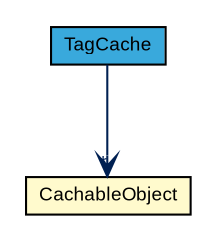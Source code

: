 #!/usr/local/bin/dot
#
# Class diagram 
# Generated by UMLGraph version R5_7_2-3-gee82a7 (http://www.umlgraph.org/)
#

digraph G {
	edge [fontname="arial",fontsize=10,labelfontname="arial",labelfontsize=10];
	node [fontname="arial",fontsize=10,shape=plaintext];
	nodesep=0.25;
	ranksep=0.5;
	// com.st.st25sdk.TagCache
	c37788 [label=<<table title="com.st.st25sdk.TagCache" border="0" cellborder="1" cellspacing="0" cellpadding="2" port="p" bgcolor="#39a9dc" href="./TagCache.html">
		<tr><td><table border="0" cellspacing="0" cellpadding="1">
<tr><td align="center" balign="center"> TagCache </td></tr>
		</table></td></tr>
		</table>>, URL="./TagCache.html", fontname="arial", fontcolor="black", fontsize=9.0];
	// com.st.st25sdk.TagCache.CachableObject
	c37789 [label=<<table title="com.st.st25sdk.TagCache.CachableObject" border="0" cellborder="1" cellspacing="0" cellpadding="2" port="p" bgcolor="lemonChiffon" href="./TagCache.CachableObject.html">
		<tr><td><table border="0" cellspacing="0" cellpadding="1">
<tr><td align="center" balign="center"> CachableObject </td></tr>
		</table></td></tr>
		</table>>, URL="./TagCache.CachableObject.html", fontname="arial", fontcolor="black", fontsize=9.0];
	// com.st.st25sdk.TagCache NAVASSOC com.st.st25sdk.TagCache.CachableObject
	c37788:p -> c37789:p [taillabel="", label="", headlabel="*", fontname="arial", fontcolor="#002052", fontsize=10.0, color="#002052", arrowhead=open];
}

